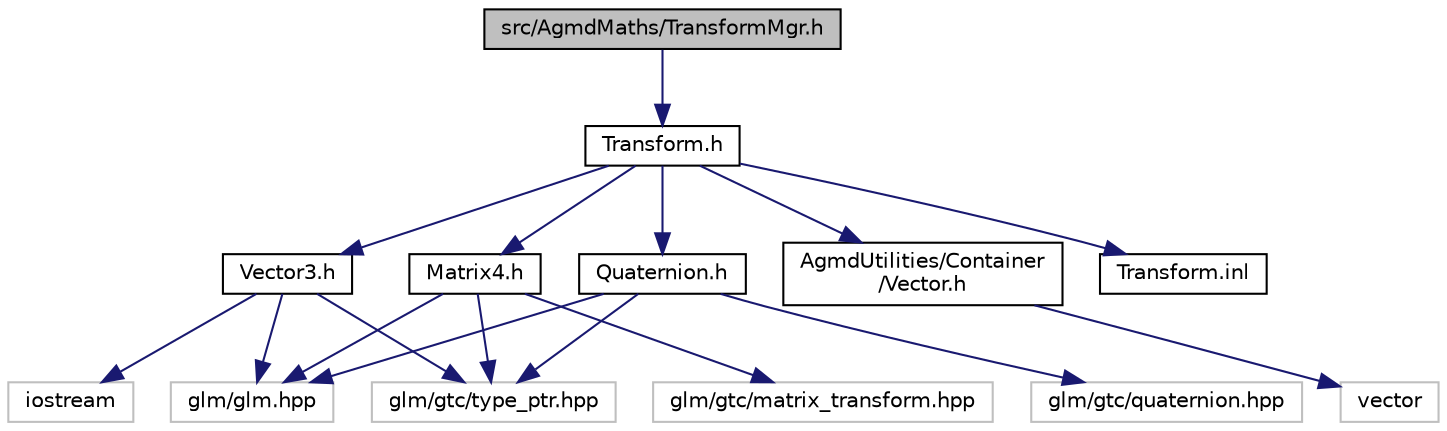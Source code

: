digraph "src/AgmdMaths/TransformMgr.h"
{
  edge [fontname="Helvetica",fontsize="10",labelfontname="Helvetica",labelfontsize="10"];
  node [fontname="Helvetica",fontsize="10",shape=record];
  Node1 [label="src/AgmdMaths/TransformMgr.h",height=0.2,width=0.4,color="black", fillcolor="grey75", style="filled" fontcolor="black"];
  Node1 -> Node2 [color="midnightblue",fontsize="10",style="solid",fontname="Helvetica"];
  Node2 [label="Transform.h",height=0.2,width=0.4,color="black", fillcolor="white", style="filled",URL="$_transform_8h.html"];
  Node2 -> Node3 [color="midnightblue",fontsize="10",style="solid",fontname="Helvetica"];
  Node3 [label="Vector3.h",height=0.2,width=0.4,color="black", fillcolor="white", style="filled",URL="$_agmd_maths_2_vector3_8h.html"];
  Node3 -> Node4 [color="midnightblue",fontsize="10",style="solid",fontname="Helvetica"];
  Node4 [label="iostream",height=0.2,width=0.4,color="grey75", fillcolor="white", style="filled"];
  Node3 -> Node5 [color="midnightblue",fontsize="10",style="solid",fontname="Helvetica"];
  Node5 [label="glm/glm.hpp",height=0.2,width=0.4,color="grey75", fillcolor="white", style="filled"];
  Node3 -> Node6 [color="midnightblue",fontsize="10",style="solid",fontname="Helvetica"];
  Node6 [label="glm/gtc/type_ptr.hpp",height=0.2,width=0.4,color="grey75", fillcolor="white", style="filled"];
  Node2 -> Node7 [color="midnightblue",fontsize="10",style="solid",fontname="Helvetica"];
  Node7 [label="Quaternion.h",height=0.2,width=0.4,color="black", fillcolor="white", style="filled",URL="$_agmd_maths_2_quaternion_8h.html"];
  Node7 -> Node5 [color="midnightblue",fontsize="10",style="solid",fontname="Helvetica"];
  Node7 -> Node6 [color="midnightblue",fontsize="10",style="solid",fontname="Helvetica"];
  Node7 -> Node8 [color="midnightblue",fontsize="10",style="solid",fontname="Helvetica"];
  Node8 [label="glm/gtc/quaternion.hpp",height=0.2,width=0.4,color="grey75", fillcolor="white", style="filled"];
  Node2 -> Node9 [color="midnightblue",fontsize="10",style="solid",fontname="Helvetica"];
  Node9 [label="Matrix4.h",height=0.2,width=0.4,color="black", fillcolor="white", style="filled",URL="$_agmd_maths_2_matrix4_8h.html"];
  Node9 -> Node5 [color="midnightblue",fontsize="10",style="solid",fontname="Helvetica"];
  Node9 -> Node6 [color="midnightblue",fontsize="10",style="solid",fontname="Helvetica"];
  Node9 -> Node10 [color="midnightblue",fontsize="10",style="solid",fontname="Helvetica"];
  Node10 [label="glm/gtc/matrix_transform.hpp",height=0.2,width=0.4,color="grey75", fillcolor="white", style="filled"];
  Node2 -> Node11 [color="midnightblue",fontsize="10",style="solid",fontname="Helvetica"];
  Node11 [label="AgmdUtilities/Container\l/Vector.h",height=0.2,width=0.4,color="black", fillcolor="white", style="filled",URL="$_vector_8h.html"];
  Node11 -> Node12 [color="midnightblue",fontsize="10",style="solid",fontname="Helvetica"];
  Node12 [label="vector",height=0.2,width=0.4,color="grey75", fillcolor="white", style="filled"];
  Node2 -> Node13 [color="midnightblue",fontsize="10",style="solid",fontname="Helvetica"];
  Node13 [label="Transform.inl",height=0.2,width=0.4,color="black", fillcolor="white", style="filled",URL="$_transform_8inl.html"];
}
